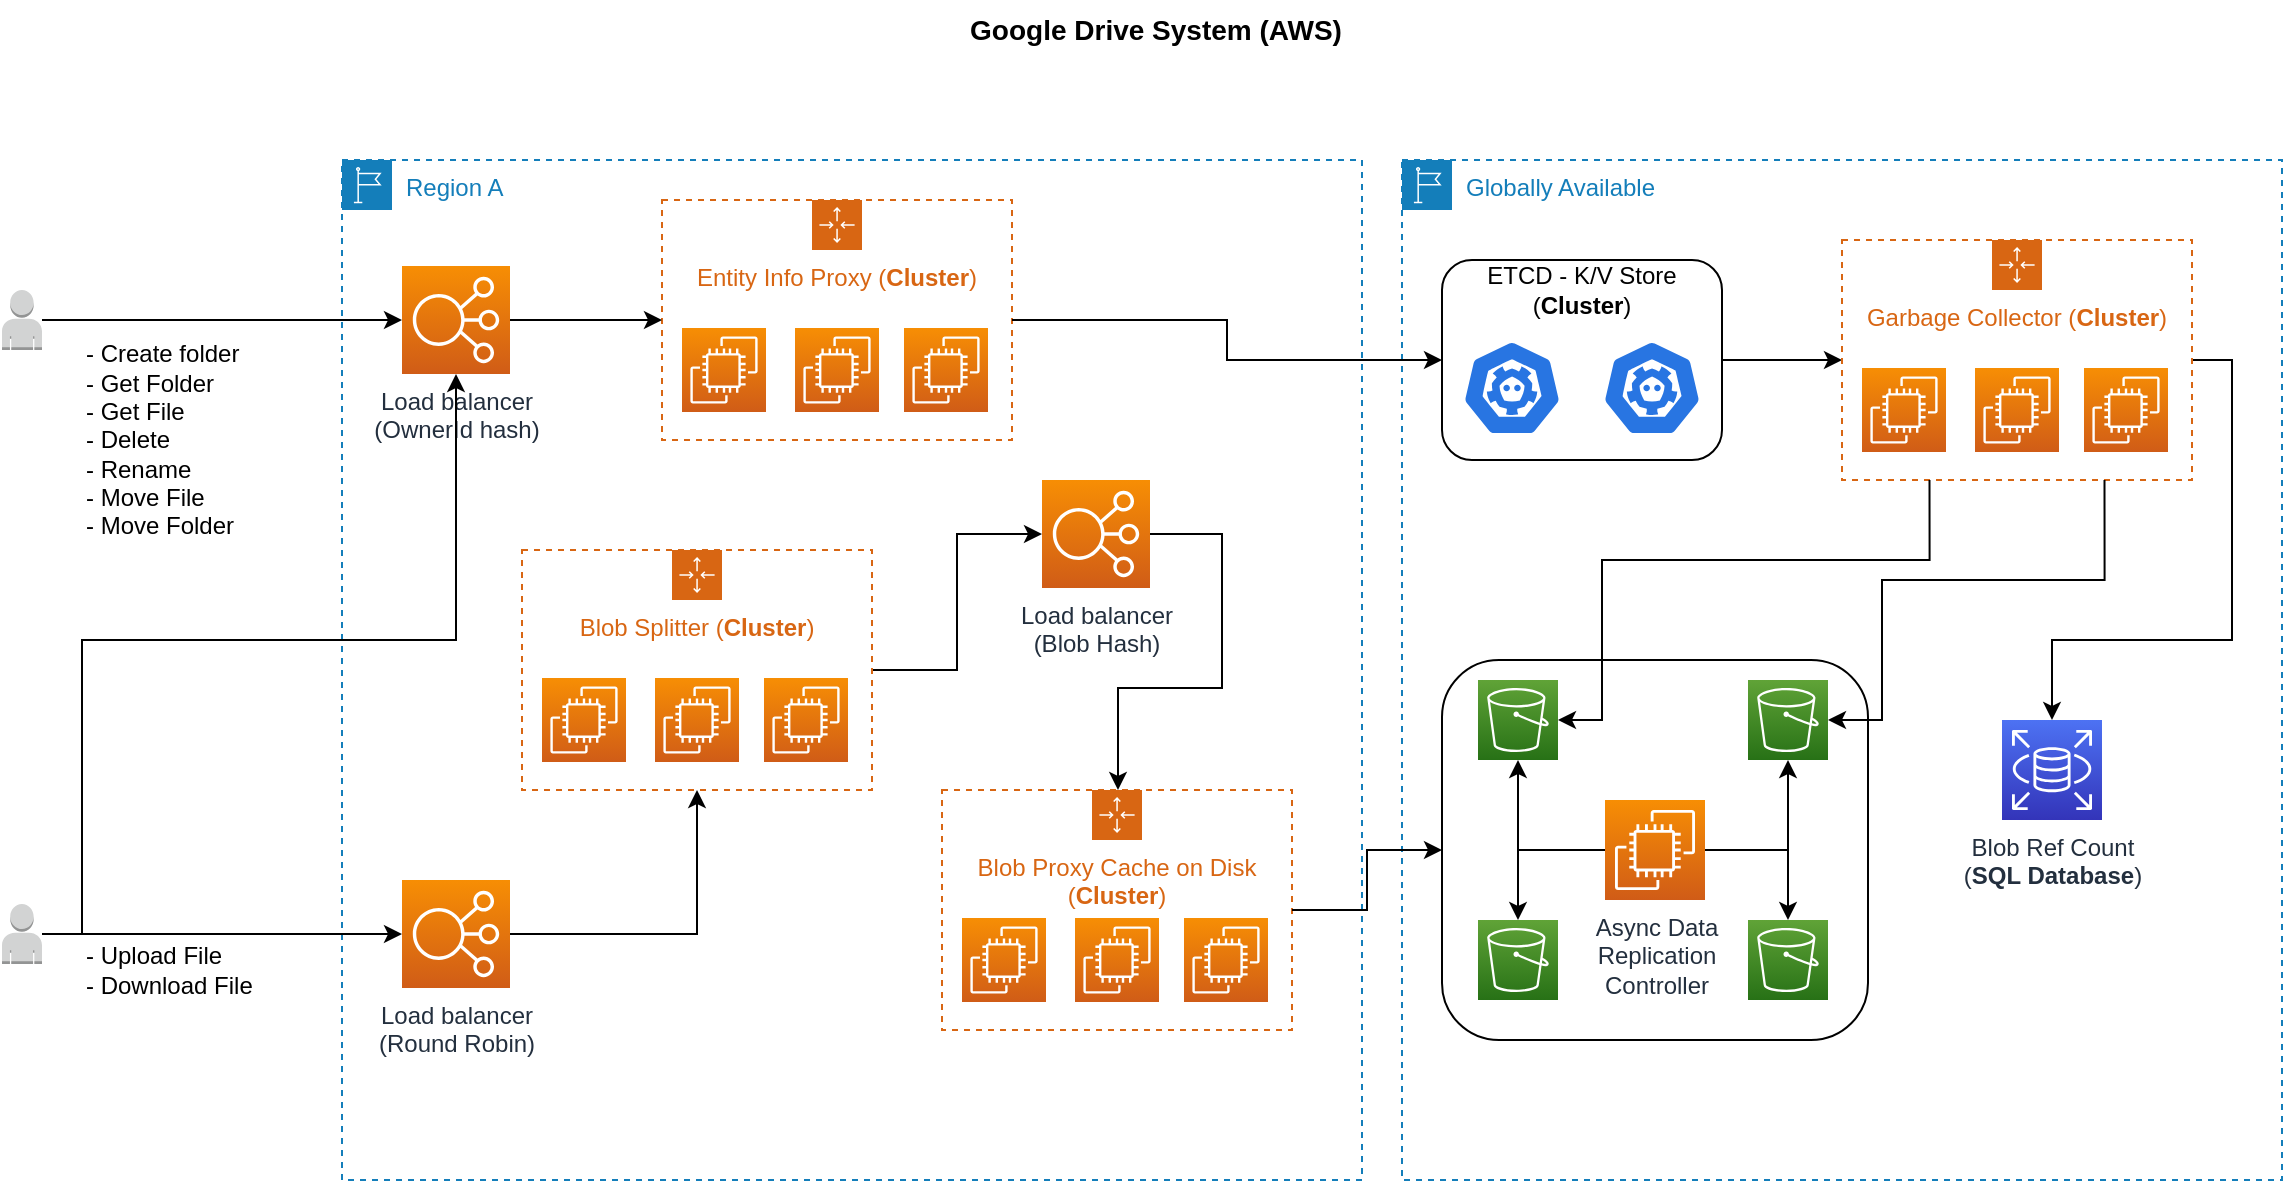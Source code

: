 <mxfile version="21.3.5">
  <diagram name="Página-1" id="9nln26IesifqVAgynrra">
    <mxGraphModel dx="1914" dy="1021" grid="1" gridSize="10" guides="1" tooltips="1" connect="1" arrows="1" fold="1" page="1" pageScale="1" pageWidth="827" pageHeight="1169" math="0" shadow="0">
      <root>
        <mxCell id="0" />
        <mxCell id="1" parent="0" />
        <mxCell id="JkPGC2U-WRkDD70vYUF9-4" value="Region A" style="points=[[0,0],[0.25,0],[0.5,0],[0.75,0],[1,0],[1,0.25],[1,0.5],[1,0.75],[1,1],[0.75,1],[0.5,1],[0.25,1],[0,1],[0,0.75],[0,0.5],[0,0.25]];outlineConnect=0;gradientColor=none;html=1;whiteSpace=wrap;fontSize=12;fontStyle=0;container=1;pointerEvents=0;collapsible=0;recursiveResize=0;shape=mxgraph.aws4.group;grIcon=mxgraph.aws4.group_region;strokeColor=#147EBA;fillColor=none;verticalAlign=top;align=left;spacingLeft=30;fontColor=#147EBA;dashed=1;" vertex="1" parent="1">
          <mxGeometry x="420" y="160" width="510" height="510" as="geometry" />
        </mxCell>
        <mxCell id="JkPGC2U-WRkDD70vYUF9-6" value="Entity Info Proxy (&lt;b&gt;Cluster&lt;/b&gt;)" style="points=[[0,0],[0.25,0],[0.5,0],[0.75,0],[1,0],[1,0.25],[1,0.5],[1,0.75],[1,1],[0.75,1],[0.5,1],[0.25,1],[0,1],[0,0.75],[0,0.5],[0,0.25]];outlineConnect=0;gradientColor=none;html=1;whiteSpace=wrap;fontSize=12;fontStyle=0;container=1;pointerEvents=0;collapsible=0;recursiveResize=0;shape=mxgraph.aws4.groupCenter;grIcon=mxgraph.aws4.group_auto_scaling_group;grStroke=1;strokeColor=#D86613;fillColor=none;verticalAlign=top;align=center;fontColor=#D86613;dashed=1;spacingTop=25;" vertex="1" parent="JkPGC2U-WRkDD70vYUF9-4">
          <mxGeometry x="160" y="20" width="175" height="120" as="geometry" />
        </mxCell>
        <mxCell id="JkPGC2U-WRkDD70vYUF9-7" value="" style="sketch=0;points=[[0,0,0],[0.25,0,0],[0.5,0,0],[0.75,0,0],[1,0,0],[0,1,0],[0.25,1,0],[0.5,1,0],[0.75,1,0],[1,1,0],[0,0.25,0],[0,0.5,0],[0,0.75,0],[1,0.25,0],[1,0.5,0],[1,0.75,0]];outlineConnect=0;fontColor=#232F3E;gradientColor=#F78E04;gradientDirection=north;fillColor=#D05C17;strokeColor=#ffffff;dashed=0;verticalLabelPosition=bottom;verticalAlign=top;align=center;html=1;fontSize=12;fontStyle=0;aspect=fixed;shape=mxgraph.aws4.resourceIcon;resIcon=mxgraph.aws4.ec2;" vertex="1" parent="JkPGC2U-WRkDD70vYUF9-6">
          <mxGeometry x="10" y="64" width="42" height="42" as="geometry" />
        </mxCell>
        <mxCell id="JkPGC2U-WRkDD70vYUF9-8" value="" style="sketch=0;points=[[0,0,0],[0.25,0,0],[0.5,0,0],[0.75,0,0],[1,0,0],[0,1,0],[0.25,1,0],[0.5,1,0],[0.75,1,0],[1,1,0],[0,0.25,0],[0,0.5,0],[0,0.75,0],[1,0.25,0],[1,0.5,0],[1,0.75,0]];outlineConnect=0;fontColor=#232F3E;gradientColor=#F78E04;gradientDirection=north;fillColor=#D05C17;strokeColor=#ffffff;dashed=0;verticalLabelPosition=bottom;verticalAlign=top;align=center;html=1;fontSize=12;fontStyle=0;aspect=fixed;shape=mxgraph.aws4.resourceIcon;resIcon=mxgraph.aws4.ec2;" vertex="1" parent="JkPGC2U-WRkDD70vYUF9-6">
          <mxGeometry x="66.5" y="64" width="42" height="42" as="geometry" />
        </mxCell>
        <mxCell id="JkPGC2U-WRkDD70vYUF9-9" value="" style="sketch=0;points=[[0,0,0],[0.25,0,0],[0.5,0,0],[0.75,0,0],[1,0,0],[0,1,0],[0.25,1,0],[0.5,1,0],[0.75,1,0],[1,1,0],[0,0.25,0],[0,0.5,0],[0,0.75,0],[1,0.25,0],[1,0.5,0],[1,0.75,0]];outlineConnect=0;fontColor=#232F3E;gradientColor=#F78E04;gradientDirection=north;fillColor=#D05C17;strokeColor=#ffffff;dashed=0;verticalLabelPosition=bottom;verticalAlign=top;align=center;html=1;fontSize=12;fontStyle=0;aspect=fixed;shape=mxgraph.aws4.resourceIcon;resIcon=mxgraph.aws4.ec2;" vertex="1" parent="JkPGC2U-WRkDD70vYUF9-6">
          <mxGeometry x="121" y="64" width="42" height="42" as="geometry" />
        </mxCell>
        <mxCell id="JkPGC2U-WRkDD70vYUF9-3" value="&lt;div&gt;Load balancer&lt;/div&gt;&lt;div&gt;(OwnerId hash)&lt;br&gt;&lt;/div&gt;" style="sketch=0;points=[[0,0,0],[0.25,0,0],[0.5,0,0],[0.75,0,0],[1,0,0],[0,1,0],[0.25,1,0],[0.5,1,0],[0.75,1,0],[1,1,0],[0,0.25,0],[0,0.5,0],[0,0.75,0],[1,0.25,0],[1,0.5,0],[1,0.75,0]];outlineConnect=0;fontColor=#232F3E;gradientColor=#F78E04;gradientDirection=north;fillColor=#D05C17;strokeColor=#ffffff;dashed=0;verticalLabelPosition=bottom;verticalAlign=top;align=center;html=1;fontSize=12;fontStyle=0;aspect=fixed;shape=mxgraph.aws4.resourceIcon;resIcon=mxgraph.aws4.elastic_load_balancing;" vertex="1" parent="JkPGC2U-WRkDD70vYUF9-4">
          <mxGeometry x="30" y="53" width="54" height="54" as="geometry" />
        </mxCell>
        <mxCell id="JkPGC2U-WRkDD70vYUF9-22" style="edgeStyle=orthogonalEdgeStyle;rounded=0;orthogonalLoop=1;jettySize=auto;html=1;" edge="1" parent="JkPGC2U-WRkDD70vYUF9-4" source="JkPGC2U-WRkDD70vYUF9-3" target="JkPGC2U-WRkDD70vYUF9-6">
          <mxGeometry relative="1" as="geometry" />
        </mxCell>
        <mxCell id="JkPGC2U-WRkDD70vYUF9-53" style="edgeStyle=orthogonalEdgeStyle;rounded=0;orthogonalLoop=1;jettySize=auto;html=1;" edge="1" parent="JkPGC2U-WRkDD70vYUF9-4" source="JkPGC2U-WRkDD70vYUF9-44" target="JkPGC2U-WRkDD70vYUF9-49">
          <mxGeometry relative="1" as="geometry" />
        </mxCell>
        <mxCell id="JkPGC2U-WRkDD70vYUF9-44" value="&lt;div&gt;Load balancer&lt;/div&gt;&lt;div&gt;(Round Robin)&lt;br&gt;&lt;/div&gt;" style="sketch=0;points=[[0,0,0],[0.25,0,0],[0.5,0,0],[0.75,0,0],[1,0,0],[0,1,0],[0.25,1,0],[0.5,1,0],[0.75,1,0],[1,1,0],[0,0.25,0],[0,0.5,0],[0,0.75,0],[1,0.25,0],[1,0.5,0],[1,0.75,0]];outlineConnect=0;fontColor=#232F3E;gradientColor=#F78E04;gradientDirection=north;fillColor=#D05C17;strokeColor=#ffffff;dashed=0;verticalLabelPosition=bottom;verticalAlign=top;align=center;html=1;fontSize=12;fontStyle=0;aspect=fixed;shape=mxgraph.aws4.resourceIcon;resIcon=mxgraph.aws4.elastic_load_balancing;" vertex="1" parent="JkPGC2U-WRkDD70vYUF9-4">
          <mxGeometry x="30" y="360" width="54" height="54" as="geometry" />
        </mxCell>
        <mxCell id="JkPGC2U-WRkDD70vYUF9-56" style="edgeStyle=orthogonalEdgeStyle;rounded=0;orthogonalLoop=1;jettySize=auto;html=1;" edge="1" parent="JkPGC2U-WRkDD70vYUF9-4" source="JkPGC2U-WRkDD70vYUF9-49" target="JkPGC2U-WRkDD70vYUF9-54">
          <mxGeometry relative="1" as="geometry" />
        </mxCell>
        <mxCell id="JkPGC2U-WRkDD70vYUF9-49" value="Blob Splitter (&lt;b&gt;Cluster&lt;/b&gt;)" style="points=[[0,0],[0.25,0],[0.5,0],[0.75,0],[1,0],[1,0.25],[1,0.5],[1,0.75],[1,1],[0.75,1],[0.5,1],[0.25,1],[0,1],[0,0.75],[0,0.5],[0,0.25]];outlineConnect=0;gradientColor=none;html=1;whiteSpace=wrap;fontSize=12;fontStyle=0;container=1;pointerEvents=0;collapsible=0;recursiveResize=0;shape=mxgraph.aws4.groupCenter;grIcon=mxgraph.aws4.group_auto_scaling_group;grStroke=1;strokeColor=#D86613;fillColor=none;verticalAlign=top;align=center;fontColor=#D86613;dashed=1;spacingTop=25;" vertex="1" parent="JkPGC2U-WRkDD70vYUF9-4">
          <mxGeometry x="90" y="195" width="175" height="120" as="geometry" />
        </mxCell>
        <mxCell id="JkPGC2U-WRkDD70vYUF9-50" value="" style="sketch=0;points=[[0,0,0],[0.25,0,0],[0.5,0,0],[0.75,0,0],[1,0,0],[0,1,0],[0.25,1,0],[0.5,1,0],[0.75,1,0],[1,1,0],[0,0.25,0],[0,0.5,0],[0,0.75,0],[1,0.25,0],[1,0.5,0],[1,0.75,0]];outlineConnect=0;fontColor=#232F3E;gradientColor=#F78E04;gradientDirection=north;fillColor=#D05C17;strokeColor=#ffffff;dashed=0;verticalLabelPosition=bottom;verticalAlign=top;align=center;html=1;fontSize=12;fontStyle=0;aspect=fixed;shape=mxgraph.aws4.resourceIcon;resIcon=mxgraph.aws4.ec2;" vertex="1" parent="JkPGC2U-WRkDD70vYUF9-49">
          <mxGeometry x="10" y="64" width="42" height="42" as="geometry" />
        </mxCell>
        <mxCell id="JkPGC2U-WRkDD70vYUF9-51" value="" style="sketch=0;points=[[0,0,0],[0.25,0,0],[0.5,0,0],[0.75,0,0],[1,0,0],[0,1,0],[0.25,1,0],[0.5,1,0],[0.75,1,0],[1,1,0],[0,0.25,0],[0,0.5,0],[0,0.75,0],[1,0.25,0],[1,0.5,0],[1,0.75,0]];outlineConnect=0;fontColor=#232F3E;gradientColor=#F78E04;gradientDirection=north;fillColor=#D05C17;strokeColor=#ffffff;dashed=0;verticalLabelPosition=bottom;verticalAlign=top;align=center;html=1;fontSize=12;fontStyle=0;aspect=fixed;shape=mxgraph.aws4.resourceIcon;resIcon=mxgraph.aws4.ec2;" vertex="1" parent="JkPGC2U-WRkDD70vYUF9-49">
          <mxGeometry x="66.5" y="64" width="42" height="42" as="geometry" />
        </mxCell>
        <mxCell id="JkPGC2U-WRkDD70vYUF9-52" value="" style="sketch=0;points=[[0,0,0],[0.25,0,0],[0.5,0,0],[0.75,0,0],[1,0,0],[0,1,0],[0.25,1,0],[0.5,1,0],[0.75,1,0],[1,1,0],[0,0.25,0],[0,0.5,0],[0,0.75,0],[1,0.25,0],[1,0.5,0],[1,0.75,0]];outlineConnect=0;fontColor=#232F3E;gradientColor=#F78E04;gradientDirection=north;fillColor=#D05C17;strokeColor=#ffffff;dashed=0;verticalLabelPosition=bottom;verticalAlign=top;align=center;html=1;fontSize=12;fontStyle=0;aspect=fixed;shape=mxgraph.aws4.resourceIcon;resIcon=mxgraph.aws4.ec2;" vertex="1" parent="JkPGC2U-WRkDD70vYUF9-49">
          <mxGeometry x="121" y="64" width="42" height="42" as="geometry" />
        </mxCell>
        <mxCell id="JkPGC2U-WRkDD70vYUF9-62" style="edgeStyle=orthogonalEdgeStyle;rounded=0;orthogonalLoop=1;jettySize=auto;html=1;exitX=1;exitY=0.5;exitDx=0;exitDy=0;exitPerimeter=0;" edge="1" parent="JkPGC2U-WRkDD70vYUF9-4" source="JkPGC2U-WRkDD70vYUF9-54" target="JkPGC2U-WRkDD70vYUF9-57">
          <mxGeometry relative="1" as="geometry">
            <Array as="points">
              <mxPoint x="440" y="187" />
              <mxPoint x="440" y="264" />
              <mxPoint x="388" y="264" />
            </Array>
          </mxGeometry>
        </mxCell>
        <mxCell id="JkPGC2U-WRkDD70vYUF9-54" value="&lt;div&gt;Load balancer&lt;/div&gt;&lt;div&gt;(Blob Hash)&lt;br&gt;&lt;/div&gt;" style="sketch=0;points=[[0,0,0],[0.25,0,0],[0.5,0,0],[0.75,0,0],[1,0,0],[0,1,0],[0.25,1,0],[0.5,1,0],[0.75,1,0],[1,1,0],[0,0.25,0],[0,0.5,0],[0,0.75,0],[1,0.25,0],[1,0.5,0],[1,0.75,0]];outlineConnect=0;fontColor=#232F3E;gradientColor=#F78E04;gradientDirection=north;fillColor=#D05C17;strokeColor=#ffffff;dashed=0;verticalLabelPosition=bottom;verticalAlign=top;align=center;html=1;fontSize=12;fontStyle=0;aspect=fixed;shape=mxgraph.aws4.resourceIcon;resIcon=mxgraph.aws4.elastic_load_balancing;" vertex="1" parent="JkPGC2U-WRkDD70vYUF9-4">
          <mxGeometry x="350" y="160" width="54" height="54" as="geometry" />
        </mxCell>
        <mxCell id="JkPGC2U-WRkDD70vYUF9-57" value="Blob Proxy Cache on Disk (&lt;b&gt;Cluster&lt;/b&gt;)" style="points=[[0,0],[0.25,0],[0.5,0],[0.75,0],[1,0],[1,0.25],[1,0.5],[1,0.75],[1,1],[0.75,1],[0.5,1],[0.25,1],[0,1],[0,0.75],[0,0.5],[0,0.25]];outlineConnect=0;gradientColor=none;html=1;whiteSpace=wrap;fontSize=12;fontStyle=0;container=1;pointerEvents=0;collapsible=0;recursiveResize=0;shape=mxgraph.aws4.groupCenter;grIcon=mxgraph.aws4.group_auto_scaling_group;grStroke=1;strokeColor=#D86613;fillColor=none;verticalAlign=top;align=center;fontColor=#D86613;dashed=1;spacingTop=25;" vertex="1" parent="JkPGC2U-WRkDD70vYUF9-4">
          <mxGeometry x="300" y="315" width="175" height="120" as="geometry" />
        </mxCell>
        <mxCell id="JkPGC2U-WRkDD70vYUF9-58" value="" style="sketch=0;points=[[0,0,0],[0.25,0,0],[0.5,0,0],[0.75,0,0],[1,0,0],[0,1,0],[0.25,1,0],[0.5,1,0],[0.75,1,0],[1,1,0],[0,0.25,0],[0,0.5,0],[0,0.75,0],[1,0.25,0],[1,0.5,0],[1,0.75,0]];outlineConnect=0;fontColor=#232F3E;gradientColor=#F78E04;gradientDirection=north;fillColor=#D05C17;strokeColor=#ffffff;dashed=0;verticalLabelPosition=bottom;verticalAlign=top;align=center;html=1;fontSize=12;fontStyle=0;aspect=fixed;shape=mxgraph.aws4.resourceIcon;resIcon=mxgraph.aws4.ec2;" vertex="1" parent="JkPGC2U-WRkDD70vYUF9-57">
          <mxGeometry x="10" y="64" width="42" height="42" as="geometry" />
        </mxCell>
        <mxCell id="JkPGC2U-WRkDD70vYUF9-59" value="" style="sketch=0;points=[[0,0,0],[0.25,0,0],[0.5,0,0],[0.75,0,0],[1,0,0],[0,1,0],[0.25,1,0],[0.5,1,0],[0.75,1,0],[1,1,0],[0,0.25,0],[0,0.5,0],[0,0.75,0],[1,0.25,0],[1,0.5,0],[1,0.75,0]];outlineConnect=0;fontColor=#232F3E;gradientColor=#F78E04;gradientDirection=north;fillColor=#D05C17;strokeColor=#ffffff;dashed=0;verticalLabelPosition=bottom;verticalAlign=top;align=center;html=1;fontSize=12;fontStyle=0;aspect=fixed;shape=mxgraph.aws4.resourceIcon;resIcon=mxgraph.aws4.ec2;" vertex="1" parent="JkPGC2U-WRkDD70vYUF9-57">
          <mxGeometry x="66.5" y="64" width="42" height="42" as="geometry" />
        </mxCell>
        <mxCell id="JkPGC2U-WRkDD70vYUF9-60" value="" style="sketch=0;points=[[0,0,0],[0.25,0,0],[0.5,0,0],[0.75,0,0],[1,0,0],[0,1,0],[0.25,1,0],[0.5,1,0],[0.75,1,0],[1,1,0],[0,0.25,0],[0,0.5,0],[0,0.75,0],[1,0.25,0],[1,0.5,0],[1,0.75,0]];outlineConnect=0;fontColor=#232F3E;gradientColor=#F78E04;gradientDirection=north;fillColor=#D05C17;strokeColor=#ffffff;dashed=0;verticalLabelPosition=bottom;verticalAlign=top;align=center;html=1;fontSize=12;fontStyle=0;aspect=fixed;shape=mxgraph.aws4.resourceIcon;resIcon=mxgraph.aws4.ec2;" vertex="1" parent="JkPGC2U-WRkDD70vYUF9-57">
          <mxGeometry x="121" y="64" width="42" height="42" as="geometry" />
        </mxCell>
        <mxCell id="JkPGC2U-WRkDD70vYUF9-1" value="Google Drive System (AWS)" style="text;html=1;strokeColor=none;fillColor=none;align=center;verticalAlign=middle;whiteSpace=wrap;rounded=0;fontStyle=1;fontSize=14;" vertex="1" parent="1">
          <mxGeometry x="720" y="80" width="214" height="30" as="geometry" />
        </mxCell>
        <mxCell id="JkPGC2U-WRkDD70vYUF9-19" style="edgeStyle=orthogonalEdgeStyle;rounded=0;orthogonalLoop=1;jettySize=auto;html=1;" edge="1" parent="1" source="JkPGC2U-WRkDD70vYUF9-2" target="JkPGC2U-WRkDD70vYUF9-3">
          <mxGeometry relative="1" as="geometry" />
        </mxCell>
        <mxCell id="JkPGC2U-WRkDD70vYUF9-2" value="" style="outlineConnect=0;dashed=0;verticalLabelPosition=bottom;verticalAlign=top;align=center;html=1;shape=mxgraph.aws3.user;fillColor=#D2D3D3;gradientColor=none;" vertex="1" parent="1">
          <mxGeometry x="250" y="225" width="20" height="30" as="geometry" />
        </mxCell>
        <mxCell id="JkPGC2U-WRkDD70vYUF9-5" value="Globally Available" style="points=[[0,0],[0.25,0],[0.5,0],[0.75,0],[1,0],[1,0.25],[1,0.5],[1,0.75],[1,1],[0.75,1],[0.5,1],[0.25,1],[0,1],[0,0.75],[0,0.5],[0,0.25]];outlineConnect=0;gradientColor=none;html=1;whiteSpace=wrap;fontSize=12;fontStyle=0;container=1;pointerEvents=0;collapsible=0;recursiveResize=0;shape=mxgraph.aws4.group;grIcon=mxgraph.aws4.group_region;strokeColor=#147EBA;fillColor=none;verticalAlign=top;align=left;spacingLeft=30;fontColor=#147EBA;dashed=1;" vertex="1" parent="1">
          <mxGeometry x="950" y="160" width="440" height="510" as="geometry" />
        </mxCell>
        <mxCell id="JkPGC2U-WRkDD70vYUF9-26" value="" style="rounded=1;whiteSpace=wrap;html=1;" vertex="1" parent="JkPGC2U-WRkDD70vYUF9-5">
          <mxGeometry x="20" y="250" width="213" height="190" as="geometry" />
        </mxCell>
        <mxCell id="JkPGC2U-WRkDD70vYUF9-24" style="edgeStyle=orthogonalEdgeStyle;rounded=0;orthogonalLoop=1;jettySize=auto;html=1;" edge="1" parent="JkPGC2U-WRkDD70vYUF9-5" source="JkPGC2U-WRkDD70vYUF9-11" target="JkPGC2U-WRkDD70vYUF9-14">
          <mxGeometry relative="1" as="geometry" />
        </mxCell>
        <mxCell id="JkPGC2U-WRkDD70vYUF9-11" value="" style="rounded=1;whiteSpace=wrap;html=1;" vertex="1" parent="JkPGC2U-WRkDD70vYUF9-5">
          <mxGeometry x="20" y="50" width="140" height="100" as="geometry" />
        </mxCell>
        <mxCell id="JkPGC2U-WRkDD70vYUF9-10" value="" style="sketch=0;html=1;dashed=0;whitespace=wrap;fillColor=#2875E2;strokeColor=#ffffff;points=[[0.005,0.63,0],[0.1,0.2,0],[0.9,0.2,0],[0.5,0,0],[0.995,0.63,0],[0.72,0.99,0],[0.5,1,0],[0.28,0.99,0]];verticalLabelPosition=bottom;align=center;verticalAlign=top;shape=mxgraph.kubernetes.icon;prIcon=etcd" vertex="1" parent="JkPGC2U-WRkDD70vYUF9-5">
          <mxGeometry x="30" y="90" width="50" height="48" as="geometry" />
        </mxCell>
        <mxCell id="JkPGC2U-WRkDD70vYUF9-12" value="" style="sketch=0;html=1;dashed=0;whitespace=wrap;fillColor=#2875E2;strokeColor=#ffffff;points=[[0.005,0.63,0],[0.1,0.2,0],[0.9,0.2,0],[0.5,0,0],[0.995,0.63,0],[0.72,0.99,0],[0.5,1,0],[0.28,0.99,0]];verticalLabelPosition=bottom;align=center;verticalAlign=top;shape=mxgraph.kubernetes.icon;prIcon=etcd" vertex="1" parent="JkPGC2U-WRkDD70vYUF9-5">
          <mxGeometry x="100" y="90" width="50" height="48" as="geometry" />
        </mxCell>
        <mxCell id="JkPGC2U-WRkDD70vYUF9-13" value="ETCD - K/V Store (&lt;b&gt;Cluster&lt;/b&gt;)" style="text;html=1;strokeColor=none;fillColor=none;align=center;verticalAlign=middle;whiteSpace=wrap;rounded=0;" vertex="1" parent="JkPGC2U-WRkDD70vYUF9-5">
          <mxGeometry x="25" y="50" width="130" height="30" as="geometry" />
        </mxCell>
        <mxCell id="JkPGC2U-WRkDD70vYUF9-18" value="&lt;div&gt;Blob Ref Count&lt;/div&gt;&lt;div&gt;(&lt;b&gt;SQL Database&lt;/b&gt;)&lt;br&gt;&lt;/div&gt;" style="sketch=0;points=[[0,0,0],[0.25,0,0],[0.5,0,0],[0.75,0,0],[1,0,0],[0,1,0],[0.25,1,0],[0.5,1,0],[0.75,1,0],[1,1,0],[0,0.25,0],[0,0.5,0],[0,0.75,0],[1,0.25,0],[1,0.5,0],[1,0.75,0]];outlineConnect=0;fontColor=#232F3E;gradientColor=#4D72F3;gradientDirection=north;fillColor=#3334B9;strokeColor=#ffffff;dashed=0;verticalLabelPosition=bottom;verticalAlign=top;align=center;html=1;fontSize=12;fontStyle=0;aspect=fixed;shape=mxgraph.aws4.resourceIcon;resIcon=mxgraph.aws4.rds;" vertex="1" parent="JkPGC2U-WRkDD70vYUF9-5">
          <mxGeometry x="300" y="280" width="50" height="50" as="geometry" />
        </mxCell>
        <mxCell id="JkPGC2U-WRkDD70vYUF9-25" style="edgeStyle=orthogonalEdgeStyle;rounded=0;orthogonalLoop=1;jettySize=auto;html=1;exitX=1;exitY=0.5;exitDx=0;exitDy=0;" edge="1" parent="JkPGC2U-WRkDD70vYUF9-5" source="JkPGC2U-WRkDD70vYUF9-14" target="JkPGC2U-WRkDD70vYUF9-18">
          <mxGeometry relative="1" as="geometry">
            <Array as="points">
              <mxPoint x="415" y="100" />
              <mxPoint x="415" y="240" />
              <mxPoint x="325" y="240" />
            </Array>
          </mxGeometry>
        </mxCell>
        <mxCell id="JkPGC2U-WRkDD70vYUF9-14" value="Garbage Collector (&lt;b&gt;Cluster&lt;/b&gt;)" style="points=[[0,0],[0.25,0],[0.5,0],[0.75,0],[1,0],[1,0.25],[1,0.5],[1,0.75],[1,1],[0.75,1],[0.5,1],[0.25,1],[0,1],[0,0.75],[0,0.5],[0,0.25]];outlineConnect=0;gradientColor=none;html=1;whiteSpace=wrap;fontSize=12;fontStyle=0;container=1;pointerEvents=0;collapsible=0;recursiveResize=0;shape=mxgraph.aws4.groupCenter;grIcon=mxgraph.aws4.group_auto_scaling_group;grStroke=1;strokeColor=#D86613;fillColor=none;verticalAlign=top;align=center;fontColor=#D86613;dashed=1;spacingTop=25;" vertex="1" parent="JkPGC2U-WRkDD70vYUF9-5">
          <mxGeometry x="220" y="40" width="175" height="120" as="geometry" />
        </mxCell>
        <mxCell id="JkPGC2U-WRkDD70vYUF9-15" value="" style="sketch=0;points=[[0,0,0],[0.25,0,0],[0.5,0,0],[0.75,0,0],[1,0,0],[0,1,0],[0.25,1,0],[0.5,1,0],[0.75,1,0],[1,1,0],[0,0.25,0],[0,0.5,0],[0,0.75,0],[1,0.25,0],[1,0.5,0],[1,0.75,0]];outlineConnect=0;fontColor=#232F3E;gradientColor=#F78E04;gradientDirection=north;fillColor=#D05C17;strokeColor=#ffffff;dashed=0;verticalLabelPosition=bottom;verticalAlign=top;align=center;html=1;fontSize=12;fontStyle=0;aspect=fixed;shape=mxgraph.aws4.resourceIcon;resIcon=mxgraph.aws4.ec2;" vertex="1" parent="JkPGC2U-WRkDD70vYUF9-14">
          <mxGeometry x="10" y="64" width="42" height="42" as="geometry" />
        </mxCell>
        <mxCell id="JkPGC2U-WRkDD70vYUF9-16" value="" style="sketch=0;points=[[0,0,0],[0.25,0,0],[0.5,0,0],[0.75,0,0],[1,0,0],[0,1,0],[0.25,1,0],[0.5,1,0],[0.75,1,0],[1,1,0],[0,0.25,0],[0,0.5,0],[0,0.75,0],[1,0.25,0],[1,0.5,0],[1,0.75,0]];outlineConnect=0;fontColor=#232F3E;gradientColor=#F78E04;gradientDirection=north;fillColor=#D05C17;strokeColor=#ffffff;dashed=0;verticalLabelPosition=bottom;verticalAlign=top;align=center;html=1;fontSize=12;fontStyle=0;aspect=fixed;shape=mxgraph.aws4.resourceIcon;resIcon=mxgraph.aws4.ec2;" vertex="1" parent="JkPGC2U-WRkDD70vYUF9-14">
          <mxGeometry x="66.5" y="64" width="42" height="42" as="geometry" />
        </mxCell>
        <mxCell id="JkPGC2U-WRkDD70vYUF9-17" value="" style="sketch=0;points=[[0,0,0],[0.25,0,0],[0.5,0,0],[0.75,0,0],[1,0,0],[0,1,0],[0.25,1,0],[0.5,1,0],[0.75,1,0],[1,1,0],[0,0.25,0],[0,0.5,0],[0,0.75,0],[1,0.25,0],[1,0.5,0],[1,0.75,0]];outlineConnect=0;fontColor=#232F3E;gradientColor=#F78E04;gradientDirection=north;fillColor=#D05C17;strokeColor=#ffffff;dashed=0;verticalLabelPosition=bottom;verticalAlign=top;align=center;html=1;fontSize=12;fontStyle=0;aspect=fixed;shape=mxgraph.aws4.resourceIcon;resIcon=mxgraph.aws4.ec2;" vertex="1" parent="JkPGC2U-WRkDD70vYUF9-14">
          <mxGeometry x="121" y="64" width="42" height="42" as="geometry" />
        </mxCell>
        <mxCell id="JkPGC2U-WRkDD70vYUF9-27" value="" style="sketch=0;points=[[0,0,0],[0.25,0,0],[0.5,0,0],[0.75,0,0],[1,0,0],[0,1,0],[0.25,1,0],[0.5,1,0],[0.75,1,0],[1,1,0],[0,0.25,0],[0,0.5,0],[0,0.75,0],[1,0.25,0],[1,0.5,0],[1,0.75,0]];outlineConnect=0;fontColor=#232F3E;gradientColor=#60A337;gradientDirection=north;fillColor=#277116;strokeColor=#ffffff;dashed=0;verticalLabelPosition=bottom;verticalAlign=top;align=center;html=1;fontSize=12;fontStyle=0;aspect=fixed;shape=mxgraph.aws4.resourceIcon;resIcon=mxgraph.aws4.s3;" vertex="1" parent="JkPGC2U-WRkDD70vYUF9-5">
          <mxGeometry x="38" y="260" width="40" height="40" as="geometry" />
        </mxCell>
        <mxCell id="JkPGC2U-WRkDD70vYUF9-28" value="" style="sketch=0;points=[[0,0,0],[0.25,0,0],[0.5,0,0],[0.75,0,0],[1,0,0],[0,1,0],[0.25,1,0],[0.5,1,0],[0.75,1,0],[1,1,0],[0,0.25,0],[0,0.5,0],[0,0.75,0],[1,0.25,0],[1,0.5,0],[1,0.75,0]];outlineConnect=0;fontColor=#232F3E;gradientColor=#60A337;gradientDirection=north;fillColor=#277116;strokeColor=#ffffff;dashed=0;verticalLabelPosition=bottom;verticalAlign=top;align=center;html=1;fontSize=12;fontStyle=0;aspect=fixed;shape=mxgraph.aws4.resourceIcon;resIcon=mxgraph.aws4.s3;" vertex="1" parent="JkPGC2U-WRkDD70vYUF9-5">
          <mxGeometry x="38" y="380" width="40" height="40" as="geometry" />
        </mxCell>
        <mxCell id="JkPGC2U-WRkDD70vYUF9-29" value="" style="sketch=0;points=[[0,0,0],[0.25,0,0],[0.5,0,0],[0.75,0,0],[1,0,0],[0,1,0],[0.25,1,0],[0.5,1,0],[0.75,1,0],[1,1,0],[0,0.25,0],[0,0.5,0],[0,0.75,0],[1,0.25,0],[1,0.5,0],[1,0.75,0]];outlineConnect=0;fontColor=#232F3E;gradientColor=#60A337;gradientDirection=north;fillColor=#277116;strokeColor=#ffffff;dashed=0;verticalLabelPosition=bottom;verticalAlign=top;align=center;html=1;fontSize=12;fontStyle=0;aspect=fixed;shape=mxgraph.aws4.resourceIcon;resIcon=mxgraph.aws4.s3;" vertex="1" parent="JkPGC2U-WRkDD70vYUF9-5">
          <mxGeometry x="173" y="260" width="40" height="40" as="geometry" />
        </mxCell>
        <mxCell id="JkPGC2U-WRkDD70vYUF9-30" value="" style="sketch=0;points=[[0,0,0],[0.25,0,0],[0.5,0,0],[0.75,0,0],[1,0,0],[0,1,0],[0.25,1,0],[0.5,1,0],[0.75,1,0],[1,1,0],[0,0.25,0],[0,0.5,0],[0,0.75,0],[1,0.25,0],[1,0.5,0],[1,0.75,0]];outlineConnect=0;fontColor=#232F3E;gradientColor=#60A337;gradientDirection=north;fillColor=#277116;strokeColor=#ffffff;dashed=0;verticalLabelPosition=bottom;verticalAlign=top;align=center;html=1;fontSize=12;fontStyle=0;aspect=fixed;shape=mxgraph.aws4.resourceIcon;resIcon=mxgraph.aws4.s3;" vertex="1" parent="JkPGC2U-WRkDD70vYUF9-5">
          <mxGeometry x="173" y="380" width="40" height="40" as="geometry" />
        </mxCell>
        <mxCell id="JkPGC2U-WRkDD70vYUF9-32" style="edgeStyle=orthogonalEdgeStyle;rounded=0;orthogonalLoop=1;jettySize=auto;html=1;" edge="1" parent="JkPGC2U-WRkDD70vYUF9-5" source="JkPGC2U-WRkDD70vYUF9-31" target="JkPGC2U-WRkDD70vYUF9-27">
          <mxGeometry relative="1" as="geometry" />
        </mxCell>
        <mxCell id="JkPGC2U-WRkDD70vYUF9-33" style="edgeStyle=orthogonalEdgeStyle;rounded=0;orthogonalLoop=1;jettySize=auto;html=1;" edge="1" parent="JkPGC2U-WRkDD70vYUF9-5" source="JkPGC2U-WRkDD70vYUF9-31" target="JkPGC2U-WRkDD70vYUF9-28">
          <mxGeometry relative="1" as="geometry" />
        </mxCell>
        <mxCell id="JkPGC2U-WRkDD70vYUF9-34" style="edgeStyle=orthogonalEdgeStyle;rounded=0;orthogonalLoop=1;jettySize=auto;html=1;" edge="1" parent="JkPGC2U-WRkDD70vYUF9-5" source="JkPGC2U-WRkDD70vYUF9-31" target="JkPGC2U-WRkDD70vYUF9-29">
          <mxGeometry relative="1" as="geometry" />
        </mxCell>
        <mxCell id="JkPGC2U-WRkDD70vYUF9-35" style="edgeStyle=orthogonalEdgeStyle;rounded=0;orthogonalLoop=1;jettySize=auto;html=1;" edge="1" parent="JkPGC2U-WRkDD70vYUF9-5" source="JkPGC2U-WRkDD70vYUF9-31" target="JkPGC2U-WRkDD70vYUF9-30">
          <mxGeometry relative="1" as="geometry" />
        </mxCell>
        <mxCell id="JkPGC2U-WRkDD70vYUF9-31" value="&lt;div&gt;Async Data &lt;br&gt;&lt;/div&gt;&lt;div&gt;Replication&lt;/div&gt;&lt;div&gt;Controller&lt;br&gt;&lt;/div&gt;" style="sketch=0;points=[[0,0,0],[0.25,0,0],[0.5,0,0],[0.75,0,0],[1,0,0],[0,1,0],[0.25,1,0],[0.5,1,0],[0.75,1,0],[1,1,0],[0,0.25,0],[0,0.5,0],[0,0.75,0],[1,0.25,0],[1,0.5,0],[1,0.75,0]];outlineConnect=0;fontColor=#232F3E;gradientColor=#F78E04;gradientDirection=north;fillColor=#D05C17;strokeColor=#ffffff;dashed=0;verticalLabelPosition=bottom;verticalAlign=top;align=center;html=1;fontSize=12;fontStyle=0;aspect=fixed;shape=mxgraph.aws4.resourceIcon;resIcon=mxgraph.aws4.ec2;" vertex="1" parent="JkPGC2U-WRkDD70vYUF9-5">
          <mxGeometry x="101.5" y="320" width="50" height="50" as="geometry" />
        </mxCell>
        <mxCell id="JkPGC2U-WRkDD70vYUF9-42" style="edgeStyle=orthogonalEdgeStyle;rounded=0;orthogonalLoop=1;jettySize=auto;html=1;entryX=1;entryY=0.5;entryDx=0;entryDy=0;entryPerimeter=0;exitX=0.75;exitY=1;exitDx=0;exitDy=0;" edge="1" parent="JkPGC2U-WRkDD70vYUF9-5" source="JkPGC2U-WRkDD70vYUF9-14" target="JkPGC2U-WRkDD70vYUF9-29">
          <mxGeometry relative="1" as="geometry">
            <Array as="points">
              <mxPoint x="351" y="210" />
              <mxPoint x="240" y="210" />
              <mxPoint x="240" y="280" />
            </Array>
          </mxGeometry>
        </mxCell>
        <mxCell id="JkPGC2U-WRkDD70vYUF9-43" style="edgeStyle=orthogonalEdgeStyle;rounded=0;orthogonalLoop=1;jettySize=auto;html=1;entryX=1;entryY=0.5;entryDx=0;entryDy=0;entryPerimeter=0;exitX=0.25;exitY=1;exitDx=0;exitDy=0;" edge="1" parent="JkPGC2U-WRkDD70vYUF9-5" source="JkPGC2U-WRkDD70vYUF9-14" target="JkPGC2U-WRkDD70vYUF9-27">
          <mxGeometry relative="1" as="geometry">
            <Array as="points">
              <mxPoint x="264" y="200" />
              <mxPoint x="100" y="200" />
              <mxPoint x="100" y="280" />
            </Array>
          </mxGeometry>
        </mxCell>
        <mxCell id="JkPGC2U-WRkDD70vYUF9-21" value="&lt;div&gt;- Create folder&lt;/div&gt;&lt;div&gt;- Get Folder&lt;/div&gt;&lt;div&gt;- Get File&lt;/div&gt;&lt;div&gt;- Delete&lt;/div&gt;&lt;div&gt;- Rename&lt;/div&gt;&lt;div&gt;- Move File&lt;/div&gt;&lt;div&gt;- Move Folder&lt;br&gt;&lt;/div&gt;" style="text;html=1;strokeColor=none;fillColor=none;align=left;verticalAlign=middle;whiteSpace=wrap;rounded=0;" vertex="1" parent="1">
          <mxGeometry x="290" y="240" width="110" height="120" as="geometry" />
        </mxCell>
        <mxCell id="JkPGC2U-WRkDD70vYUF9-23" style="edgeStyle=orthogonalEdgeStyle;rounded=0;orthogonalLoop=1;jettySize=auto;html=1;" edge="1" parent="1" source="JkPGC2U-WRkDD70vYUF9-6" target="JkPGC2U-WRkDD70vYUF9-11">
          <mxGeometry relative="1" as="geometry" />
        </mxCell>
        <mxCell id="JkPGC2U-WRkDD70vYUF9-48" style="edgeStyle=orthogonalEdgeStyle;rounded=0;orthogonalLoop=1;jettySize=auto;html=1;" edge="1" parent="1" source="JkPGC2U-WRkDD70vYUF9-45" target="JkPGC2U-WRkDD70vYUF9-44">
          <mxGeometry relative="1" as="geometry" />
        </mxCell>
        <mxCell id="JkPGC2U-WRkDD70vYUF9-55" style="edgeStyle=orthogonalEdgeStyle;rounded=0;orthogonalLoop=1;jettySize=auto;html=1;" edge="1" parent="1" source="JkPGC2U-WRkDD70vYUF9-45" target="JkPGC2U-WRkDD70vYUF9-3">
          <mxGeometry relative="1" as="geometry">
            <Array as="points">
              <mxPoint x="290" y="547" />
              <mxPoint x="290" y="400" />
              <mxPoint x="477" y="400" />
            </Array>
          </mxGeometry>
        </mxCell>
        <mxCell id="JkPGC2U-WRkDD70vYUF9-45" value="" style="outlineConnect=0;dashed=0;verticalLabelPosition=bottom;verticalAlign=top;align=center;html=1;shape=mxgraph.aws3.user;fillColor=#D2D3D3;gradientColor=none;" vertex="1" parent="1">
          <mxGeometry x="250" y="532" width="20" height="30" as="geometry" />
        </mxCell>
        <mxCell id="JkPGC2U-WRkDD70vYUF9-47" value="&lt;div&gt;- Upload File&lt;/div&gt;&lt;div&gt;- Download File&lt;br&gt;&lt;/div&gt;" style="text;html=1;strokeColor=none;fillColor=none;align=left;verticalAlign=middle;whiteSpace=wrap;rounded=0;" vertex="1" parent="1">
          <mxGeometry x="290" y="550" width="110" height="30" as="geometry" />
        </mxCell>
        <mxCell id="JkPGC2U-WRkDD70vYUF9-63" style="edgeStyle=orthogonalEdgeStyle;rounded=0;orthogonalLoop=1;jettySize=auto;html=1;" edge="1" parent="1" source="JkPGC2U-WRkDD70vYUF9-57" target="JkPGC2U-WRkDD70vYUF9-26">
          <mxGeometry relative="1" as="geometry" />
        </mxCell>
      </root>
    </mxGraphModel>
  </diagram>
</mxfile>
